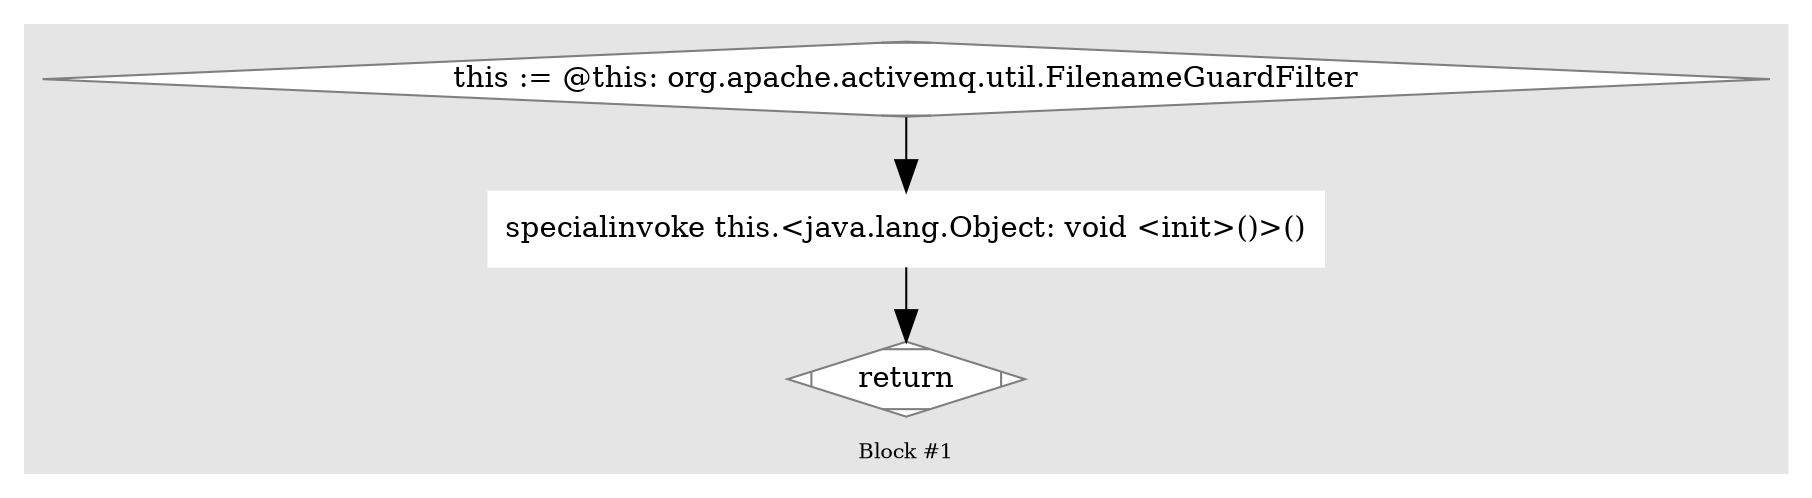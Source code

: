 digraph G {
	compound=true
	labelloc=b
	style=filled
	color=gray90
	node [shape=box,style=filled,color=white]
	edge [fontsize=10,arrowsize=1.5,fontcolor=grey40]
	fontsize=10

//  lines [34: 56] 
	subgraph cluster_1496949625 { 
		label = "Block #1"
		1362546706[label="this := @this: org.apache.activemq.util.FilenameGuardFilter",shape=Mdiamond,color=grey50,fillcolor=white]
		236840983[label="specialinvoke this.&lt;java.lang.Object: void &lt;init&gt;()&gt;()"]
		893504292[label="return",shape=Mdiamond,color=grey50,fillcolor=white]

		1362546706 -> 236840983 -> 893504292
	}

}